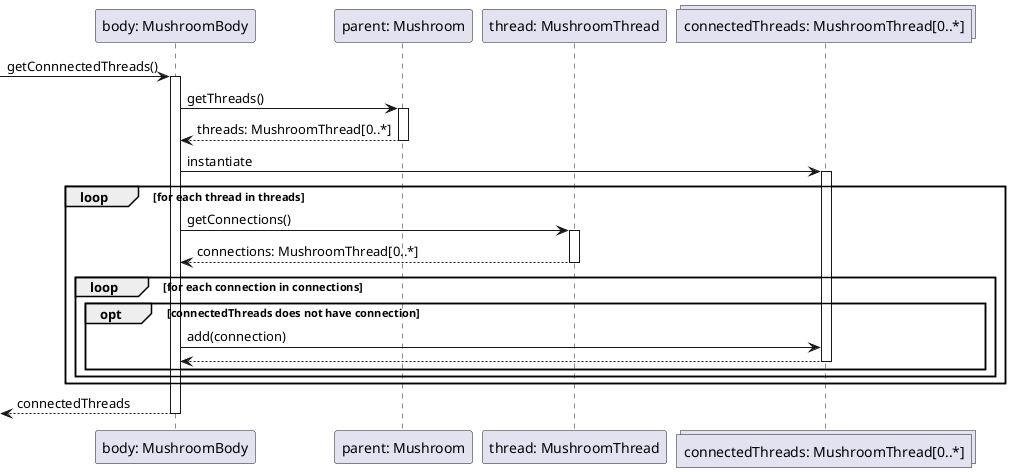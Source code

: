 @startuml GetConectedThreads
participant "body: MushroomBody" as body
participant "parent: Mushroom" as parent
participant "thread: MushroomThread" as thread
collections "connectedThreads: MushroomThread[0..*]" as connectedThreads

-> body : getConnnectedThreads()
activate body

body -> parent : getThreads()
activate parent
parent --> body : threads: MushroomThread[0..*]
deactivate parent

body -> connectedThreads : instantiate
activate connectedThreads

    loop for each thread in threads
        body -> thread: getConnections()

        activate thread
        thread --> body : connections: MushroomThread[0..*]
        deactivate thread

        loop for each connection in connections
            opt connectedThreads does not have connection
                body -> connectedThreads : add(connection)
                connectedThreads --> body
                deactivate connectedThreads
            end

        end
    end

<-- body : connectedThreads
deactivate body

@enduml